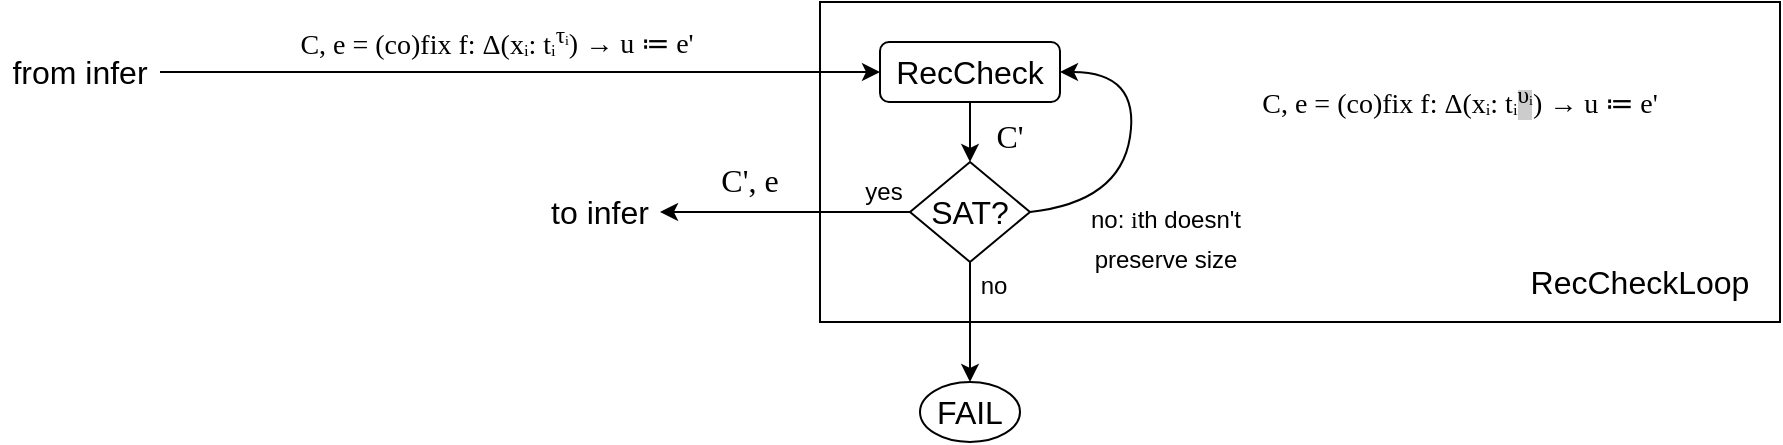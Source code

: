 <mxfile version="15.8.9" type="device"><diagram id="C5RBs43oDa-KdzZeNtuy" name="Page-1"><mxGraphModel dx="2249" dy="774" grid="1" gridSize="10" guides="1" tooltips="1" connect="1" arrows="1" fold="1" page="1" pageScale="1" pageWidth="827" pageHeight="1169" math="0" shadow="0"><root><mxCell id="WIyWlLk6GJQsqaUBKTNV-0"/><mxCell id="WIyWlLk6GJQsqaUBKTNV-1" parent="WIyWlLk6GJQsqaUBKTNV-0"/><mxCell id="1KqrwKnA6Wm_akxzEjlh-21" value="" style="rounded=0;whiteSpace=wrap;html=1;labelBackgroundColor=#CCCCCC;fontFamily=Roboto Mono;fontSource=https%3A%2F%2Ffonts.googleapis.com%2Fcss%3Ffamily%3DRoboto%2BMono;fontSize=12;fillColor=none;" vertex="1" parent="WIyWlLk6GJQsqaUBKTNV-1"><mxGeometry x="170" y="180" width="480" height="160" as="geometry"/></mxCell><mxCell id="1KqrwKnA6Wm_akxzEjlh-0" value="&lt;font style=&quot;font-size: 16px&quot; face=&quot;Helvetica&quot;&gt;RecCheck&lt;/font&gt;" style="rounded=1;whiteSpace=wrap;html=1;" vertex="1" parent="WIyWlLk6GJQsqaUBKTNV-1"><mxGeometry x="200" y="200" width="90" height="30" as="geometry"/></mxCell><mxCell id="1KqrwKnA6Wm_akxzEjlh-1" value="SAT?" style="rhombus;whiteSpace=wrap;html=1;fontFamily=Helvetica;fontSize=16;" vertex="1" parent="WIyWlLk6GJQsqaUBKTNV-1"><mxGeometry x="215" y="260" width="60" height="50" as="geometry"/></mxCell><mxCell id="1KqrwKnA6Wm_akxzEjlh-2" value="" style="endArrow=classic;html=1;rounded=0;fontFamily=Helvetica;fontSize=16;exitX=0.5;exitY=1;exitDx=0;exitDy=0;entryX=0.5;entryY=0;entryDx=0;entryDy=0;" edge="1" parent="WIyWlLk6GJQsqaUBKTNV-1" source="1KqrwKnA6Wm_akxzEjlh-0" target="1KqrwKnA6Wm_akxzEjlh-1"><mxGeometry width="50" height="50" relative="1" as="geometry"><mxPoint x="390" y="340" as="sourcePoint"/><mxPoint x="440" y="290" as="targetPoint"/></mxGeometry></mxCell><mxCell id="1KqrwKnA6Wm_akxzEjlh-3" value="FAIL" style="ellipse;whiteSpace=wrap;html=1;fontFamily=Helvetica;fontSize=16;" vertex="1" parent="WIyWlLk6GJQsqaUBKTNV-1"><mxGeometry x="220" y="370" width="50" height="30" as="geometry"/></mxCell><mxCell id="1KqrwKnA6Wm_akxzEjlh-4" value="" style="endArrow=classic;html=1;rounded=0;fontFamily=Helvetica;fontSize=16;exitX=0.5;exitY=1;exitDx=0;exitDy=0;entryX=0.5;entryY=0;entryDx=0;entryDy=0;" edge="1" parent="WIyWlLk6GJQsqaUBKTNV-1" source="1KqrwKnA6Wm_akxzEjlh-1" target="1KqrwKnA6Wm_akxzEjlh-3"><mxGeometry width="50" height="50" relative="1" as="geometry"><mxPoint x="390" y="340" as="sourcePoint"/><mxPoint x="440" y="290" as="targetPoint"/></mxGeometry></mxCell><mxCell id="1KqrwKnA6Wm_akxzEjlh-5" value="&lt;font data-font-src=&quot;https://fonts.googleapis.com/css?family=Roboto+Mono&quot; style=&quot;font-size: 14px&quot; face=&quot;Roboto Mono&quot;&gt;C, e = (co)fix f: Δ(xᵢ: tᵢ&lt;sup&gt;τᵢ&lt;/sup&gt;&lt;/font&gt;&lt;font data-font-src=&quot;https://fonts.googleapis.com/css?family=Roboto+Mono&quot; style=&quot;font-size: 14px&quot; face=&quot;Roboto Mono&quot;&gt;) → u ≔ e'&lt;br&gt;&lt;/font&gt;" style="text;html=1;strokeColor=none;fillColor=none;align=center;verticalAlign=middle;whiteSpace=wrap;rounded=0;fontFamily=Helvetica;fontSize=16;" vertex="1" parent="WIyWlLk6GJQsqaUBKTNV-1"><mxGeometry x="-152" y="185" width="321" height="30" as="geometry"/></mxCell><mxCell id="1KqrwKnA6Wm_akxzEjlh-6" value="&lt;font style=&quot;font-size: 16px&quot; face=&quot;Helvetica&quot;&gt;from infer&lt;br&gt;&lt;/font&gt;" style="text;html=1;strokeColor=none;fillColor=none;align=center;verticalAlign=middle;whiteSpace=wrap;rounded=0;fontFamily=Courier New;fontSize=14;" vertex="1" parent="WIyWlLk6GJQsqaUBKTNV-1"><mxGeometry x="-240" y="200" width="80" height="30" as="geometry"/></mxCell><mxCell id="1KqrwKnA6Wm_akxzEjlh-7" value="" style="endArrow=classic;html=1;rounded=0;fontFamily=Helvetica;fontSize=16;exitX=1;exitY=0.5;exitDx=0;exitDy=0;entryX=0;entryY=0.5;entryDx=0;entryDy=0;" edge="1" parent="WIyWlLk6GJQsqaUBKTNV-1" source="1KqrwKnA6Wm_akxzEjlh-6" target="1KqrwKnA6Wm_akxzEjlh-0"><mxGeometry width="50" height="50" relative="1" as="geometry"><mxPoint x="390" y="370" as="sourcePoint"/><mxPoint x="440" y="320" as="targetPoint"/></mxGeometry></mxCell><mxCell id="1KqrwKnA6Wm_akxzEjlh-8" value="" style="curved=1;endArrow=classic;html=1;rounded=0;fontFamily=Helvetica;fontSize=16;exitX=1;exitY=0.5;exitDx=0;exitDy=0;entryX=1;entryY=0.5;entryDx=0;entryDy=0;" edge="1" parent="WIyWlLk6GJQsqaUBKTNV-1" source="1KqrwKnA6Wm_akxzEjlh-1" target="1KqrwKnA6Wm_akxzEjlh-0"><mxGeometry width="50" height="50" relative="1" as="geometry"><mxPoint x="330" y="370" as="sourcePoint"/><mxPoint x="380" y="320" as="targetPoint"/><Array as="points"><mxPoint x="320" y="280"/><mxPoint x="330" y="215"/></Array></mxGeometry></mxCell><mxCell id="1KqrwKnA6Wm_akxzEjlh-9" value="&lt;div&gt;&lt;font data-font-src=&quot;https://fonts.googleapis.com/css?family=Roboto+Mono&quot; style=&quot;font-size: 14px&quot; face=&quot;Roboto Mono&quot;&gt;C, e = (co)fix f: Δ(xᵢ: tᵢ&lt;span style=&quot;background-color: rgb(204 , 204 , 204)&quot;&gt;&lt;sup&gt;υᵢ&lt;/sup&gt;&lt;/span&gt;&lt;/font&gt;&lt;font data-font-src=&quot;https://fonts.googleapis.com/css?family=Roboto+Mono&quot; style=&quot;font-size: 14px&quot; face=&quot;Roboto Mono&quot;&gt;) → u&lt;/font&gt;&lt;font data-font-src=&quot;https://fonts.googleapis.com/css?family=Roboto+Mono&quot; style=&quot;font-size: 14px&quot; face=&quot;Roboto Mono&quot;&gt; ≔ e'&lt;/font&gt;&lt;/div&gt;&lt;div&gt;&lt;/div&gt;" style="text;html=1;strokeColor=none;fillColor=none;align=center;verticalAlign=middle;whiteSpace=wrap;rounded=0;fontFamily=Helvetica;fontSize=16;" vertex="1" parent="WIyWlLk6GJQsqaUBKTNV-1"><mxGeometry x="330" y="215" width="320" height="30" as="geometry"/></mxCell><mxCell id="1KqrwKnA6Wm_akxzEjlh-10" value="&lt;font style=&quot;font-size: 12px&quot;&gt;no: &lt;font data-font-src=&quot;https://fonts.googleapis.com/css?family=Roboto+Mono&quot; style=&quot;font-size: 12px&quot; face=&quot;Roboto Mono&quot;&gt;i&lt;/font&gt;th doesn't preserve size&lt;/font&gt;" style="text;html=1;strokeColor=none;fillColor=none;align=center;verticalAlign=middle;whiteSpace=wrap;rounded=0;fontFamily=Helvetica;fontSize=16;" vertex="1" parent="WIyWlLk6GJQsqaUBKTNV-1"><mxGeometry x="298" y="282" width="90" height="30" as="geometry"/></mxCell><mxCell id="1KqrwKnA6Wm_akxzEjlh-11" value="&lt;font style=&quot;font-size: 12px&quot;&gt;no&lt;/font&gt;" style="text;html=1;strokeColor=none;fillColor=none;align=center;verticalAlign=middle;whiteSpace=wrap;rounded=0;fontFamily=Helvetica;fontSize=16;" vertex="1" parent="WIyWlLk6GJQsqaUBKTNV-1"><mxGeometry x="247" y="310" width="20" height="20" as="geometry"/></mxCell><mxCell id="1KqrwKnA6Wm_akxzEjlh-13" value="&lt;font style=&quot;font-size: 16px&quot; face=&quot;Helvetica&quot;&gt;to infer&lt;br&gt;&lt;/font&gt;" style="text;html=1;strokeColor=none;fillColor=none;align=center;verticalAlign=middle;whiteSpace=wrap;rounded=0;fontFamily=Courier New;fontSize=14;" vertex="1" parent="WIyWlLk6GJQsqaUBKTNV-1"><mxGeometry x="30" y="270" width="60" height="30" as="geometry"/></mxCell><mxCell id="1KqrwKnA6Wm_akxzEjlh-14" value="&lt;font data-font-src=&quot;https://fonts.googleapis.com/css?family=Roboto+Mono&quot; face=&quot;Roboto Mono&quot;&gt;C'&lt;/font&gt;" style="text;html=1;strokeColor=none;fillColor=none;align=center;verticalAlign=middle;whiteSpace=wrap;rounded=0;fontFamily=Helvetica;fontSize=16;" vertex="1" parent="WIyWlLk6GJQsqaUBKTNV-1"><mxGeometry x="245" y="232" width="40" height="30" as="geometry"/></mxCell><mxCell id="1KqrwKnA6Wm_akxzEjlh-15" value="&lt;font style=&quot;font-size: 12px&quot;&gt;yes&lt;/font&gt;" style="text;html=1;strokeColor=none;fillColor=none;align=center;verticalAlign=middle;whiteSpace=wrap;rounded=0;fontFamily=Helvetica;fontSize=16;" vertex="1" parent="WIyWlLk6GJQsqaUBKTNV-1"><mxGeometry x="192" y="263" width="20" height="20" as="geometry"/></mxCell><mxCell id="1KqrwKnA6Wm_akxzEjlh-20" value="&lt;font data-font-src=&quot;https://fonts.googleapis.com/css?family=Roboto+Mono&quot; face=&quot;Roboto Mono&quot;&gt;C'&lt;/font&gt;&lt;font data-font-src=&quot;https://fonts.googleapis.com/css?family=Roboto+Mono&quot; face=&quot;Roboto Mono&quot;&gt;, e&lt;/font&gt;" style="text;html=1;strokeColor=none;fillColor=none;align=center;verticalAlign=middle;whiteSpace=wrap;rounded=0;fontFamily=Helvetica;fontSize=16;" vertex="1" parent="WIyWlLk6GJQsqaUBKTNV-1"><mxGeometry x="110" y="254" width="50" height="30" as="geometry"/></mxCell><mxCell id="1KqrwKnA6Wm_akxzEjlh-26" value="" style="endArrow=classic;html=1;rounded=0;fontFamily=Roboto Mono;fontSource=https%3A%2F%2Ffonts.googleapis.com%2Fcss%3Ffamily%3DRoboto%2BMono;fontSize=12;" edge="1" parent="WIyWlLk6GJQsqaUBKTNV-1" source="1KqrwKnA6Wm_akxzEjlh-1" target="1KqrwKnA6Wm_akxzEjlh-13"><mxGeometry width="50" height="50" relative="1" as="geometry"><mxPoint x="300" y="370" as="sourcePoint"/><mxPoint x="350" y="320" as="targetPoint"/></mxGeometry></mxCell><mxCell id="1KqrwKnA6Wm_akxzEjlh-33" value="&lt;font style=&quot;font-size: 16px&quot; face=&quot;Helvetica&quot;&gt;RecCheckLoop&lt;/font&gt;" style="text;html=1;strokeColor=none;fillColor=none;align=center;verticalAlign=middle;whiteSpace=wrap;rounded=0;fontFamily=Courier New;fontSize=14;" vertex="1" parent="WIyWlLk6GJQsqaUBKTNV-1"><mxGeometry x="520" y="310" width="120" height="20" as="geometry"/></mxCell></root></mxGraphModel></diagram></mxfile>